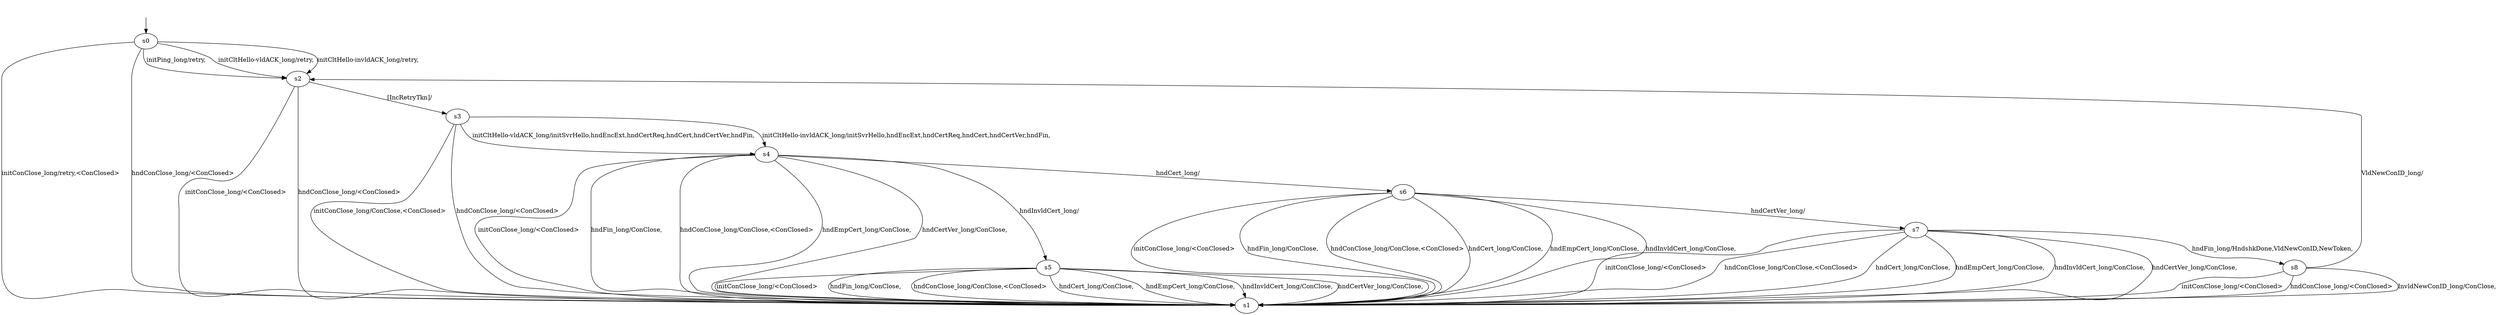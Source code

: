 digraph "msquicModels/msquic-BWRCA-l-0/learnedModel" {
s0 [label=s0];
s1 [label=s1];
s2 [label=s2];
s3 [label=s3];
s4 [label=s4];
s5 [label=s5];
s6 [label=s6];
s7 [label=s7];
s8 [label=s8];
s0 -> s2  [label="initPing_long/retry, "];
s0 -> s1  [label="initConClose_long/retry,<ConClosed> "];
s0 -> s2  [label="initCltHello-vldACK_long/retry, "];
s0 -> s2  [label="initCltHello-invldACK_long/retry, "];
s0 -> s1  [label="hndConClose_long/<ConClosed> "];
s2 -> s1  [label="initConClose_long/<ConClosed> "];
s2 -> s1  [label="hndConClose_long/<ConClosed> "];
s2 -> s3  [label="[IncRetryTkn]/ "];
s3 -> s1  [label="initConClose_long/ConClose,<ConClosed> "];
s3 -> s4  [label="initCltHello-vldACK_long/initSvrHello,hndEncExt,hndCertReq,hndCert,hndCertVer,hndFin, "];
s3 -> s4  [label="initCltHello-invldACK_long/initSvrHello,hndEncExt,hndCertReq,hndCert,hndCertVer,hndFin, "];
s3 -> s1  [label="hndConClose_long/<ConClosed> "];
s4 -> s1  [label="initConClose_long/<ConClosed> "];
s4 -> s1  [label="hndFin_long/ConClose, "];
s4 -> s1  [label="hndConClose_long/ConClose,<ConClosed> "];
s4 -> s6  [label="hndCert_long/ "];
s4 -> s1  [label="hndEmpCert_long/ConClose, "];
s4 -> s5  [label="hndInvldCert_long/ "];
s4 -> s1  [label="hndCertVer_long/ConClose, "];
s5 -> s1  [label="initConClose_long/<ConClosed> "];
s5 -> s1  [label="hndFin_long/ConClose, "];
s5 -> s1  [label="hndConClose_long/ConClose,<ConClosed> "];
s5 -> s1  [label="hndCert_long/ConClose, "];
s5 -> s1  [label="hndEmpCert_long/ConClose, "];
s5 -> s1  [label="hndInvldCert_long/ConClose, "];
s5 -> s1  [label="hndCertVer_long/ConClose, "];
s6 -> s1  [label="initConClose_long/<ConClosed> "];
s6 -> s1  [label="hndFin_long/ConClose, "];
s6 -> s1  [label="hndConClose_long/ConClose,<ConClosed> "];
s6 -> s1  [label="hndCert_long/ConClose, "];
s6 -> s1  [label="hndEmpCert_long/ConClose, "];
s6 -> s1  [label="hndInvldCert_long/ConClose, "];
s6 -> s7  [label="hndCertVer_long/ "];
s7 -> s1  [label="initConClose_long/<ConClosed> "];
s7 -> s8  [label="hndFin_long/HndshkDone,VldNewConID,NewToken, "];
s7 -> s1  [label="hndConClose_long/ConClose,<ConClosed> "];
s7 -> s1  [label="hndCert_long/ConClose, "];
s7 -> s1  [label="hndEmpCert_long/ConClose, "];
s7 -> s1  [label="hndInvldCert_long/ConClose, "];
s7 -> s1  [label="hndCertVer_long/ConClose, "];
s8 -> s1  [label="initConClose_long/<ConClosed> "];
s8 -> s1  [label="hndConClose_long/<ConClosed> "];
s8 -> s2  [label="VldNewConID_long/ "];
s8 -> s1  [label="InvldNewConID_long/ConClose, "];
__start0 [label="", shape=none];
__start0 -> s0  [label=""];
}
